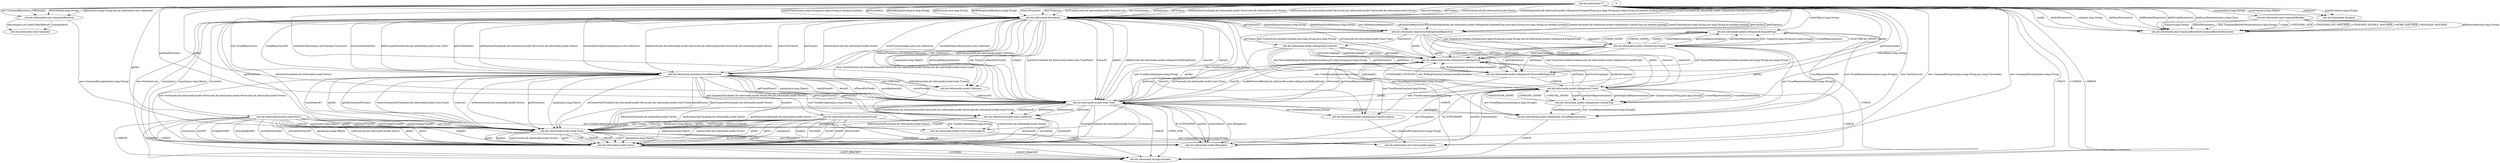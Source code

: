 digraph G {
  1 [ label="edu.kit.informatik.cmd.Command" ];
  2 [ label="E" ];
  3 [ label="edu.kit.informatik.cmd.CommandBuilder$CommandBuilderParameter" ];
  4 [ label="edu.kit.informatik.cmd.CommandBuilder" ];
  5 [ label="edu.kit.informatik.cmd.CommandException" ];
  6 [ label="edu.kit.informatik.cmd.CommandResolver" ];
  7 [ label="edu.kit.informatik.model.rollingstock.Coach$Type" ];
  8 [ label="edu.kit.informatik.model.rollingstock.VisualRepresentation" ];
  9 [ label="edu.kit.informatik.model.rollingstock.Coach" ];
  10 [ label="edu.kit.informatik.model.IdSupplier" ];
  11 [ label="edu.kit.informatik.model.rollingstock.RollingStock" ];
  12 [ label="edu.kit.informatik.model.train.Train" ];
  13 [ label="edu.kit.informatik.StringConstants" ];
  14 [ label="edu.kit.informatik.model.rollingstock.Engine$Type" ];
  15 [ label="edu.kit.informatik.model.rollingstock.Engine" ];
  16 [ label="edu.kit.informatik.model.rollingstock.PoweredRollingStock" ];
  17 [ label="edu.kit.informatik.model.rollingstock.TrainException" ];
  18 [ label="edu.kit.informatik.model.rollingstock.TrainSet" ];
  19 [ label="edu.kit.informatik.model.track.StandardTrack" ];
  20 [ label="edu.kit.informatik.model.Vector" ];
  21 [ label="edu.kit.informatik.model.track.Track" ];
  22 [ label="edu.kit.informatik.model.track.TrackException" ];
  23 [ label="edu.kit.informatik.model.track.Switch" ];
  24 [ label="edu.kit.informatik.model.train.TrainPoint" ];
  25 [ label="edu.kit.informatik.model.Collisions" ];
  26 [ label="edu.kit.informatik.repository.RollingStockRepository" ];
  27 [ label="edu.kit.informatik.repository.TrackRepository" ];
  28 [ label="edu.kit.informatik.Simulation" ];
  29 [ label="edu.kit.informatik.Terminal" ];
  30 [ label="edu.kit.informatik.UI" ];
  4 -> 3 [ label="addParameter(java.lang.String)" ];
  4 -> 3 [ label="sep(java.lang.String)" ];
  4 -> 3 [ label="addIntParameter()" ];
  4 -> 3 [ label="new CommandBuilderParameter(java.lang.String)" ];
  4 -> 3 [ label="->regex" ];
  4 -> 3 [ label="->OPTIONAL_SIGN" ];
  4 -> 3 [ label="->UNSIGNED_INT_MATCHER" ];
  4 -> 3 [ label="->UNSIGNED_DOUBLE_MATCHER" ];
  4 -> 3 [ label="->WORD_MATCHER" ];
  4 -> 3 [ label="->BOOLEAN_MATCHER" ];
  6 -> 1 [ label="commands#1" ];
  6 -> 1 [ label="execute(java.util.regex.MatchResult)" ];
  6 -> 5 [ label="new CommandException(java.lang.String)" ];
  7 -> 8 [ label="visualRepresentation#0" ];
  7 -> 8 [ label="new VisualRepresentation(java.lang.String[])" ];
  7 -> 9 [ label="->PASSENGER_SHORT" ];
  7 -> 9 [ label="->FREIGHT_SHORT" ];
  7 -> 9 [ label="->SPECIAL_SHORT" ];
  9 -> 10 [ label="ID_SUPPLIER#0" ];
  9 -> 7 [ label="type#0" ];
  9 -> 11 [ label="new RollingStock(int,boolean,boolean,boolean)" ];
  9 -> 10 [ label="nextId()" ];
  9 -> 11 [ label="getTrain()" ];
  9 -> 12 [ label="getId()" ];
  9 -> 7 [ label="getShortRepresentation()" ];
  9 -> 11 [ label="getLength()" ];
  9 -> 11 [ label="hasFrontCoupling()" ];
  9 -> 11 [ label="hasBackCoupling()" ];
  9 -> 7 [ label="getGraphicalRepresentation()" ];
  9 -> 10 [ label="removeId(int)" ];
  9 -> 10 [ label="new IdSupplier()" ];
  9 -> 8 [ label="new VisualRepresentation(java.lang.String[])" ];
  9 -> 7 [ label="new Type(java.lang.String,java.lang.String[])" ];
  9 -> 13 [ label="->SPACE" ];
  9 -> 11 [ label="->STANDARD_COUPLING" ];
  9 -> 7 [ label="->shortRepresentation" ];
  9 -> 7 [ label="->visualRepresentation" ];
  14 -> 8 [ label="visualRepresentation#0" ];
  14 -> 8 [ label="new VisualRepresentation(java.lang.String[])" ];
  14 -> 15 [ label="->ELECTRICAL_SHORT" ];
  14 -> 15 [ label="->STEAM_SHORT" ];
  14 -> 15 [ label="->DIESEL_SHORT" ];
  15 -> 14 [ label="type#0" ];
  15 -> 16 [ label="new PoweredRollingStock(int,boolean,boolean,java.lang.String,java.lang.String)" ];
  15 -> 14 [ label="getVisualRepresentation()" ];
  15 -> 11 [ label="getTrain()" ];
  15 -> 12 [ label="getId()" ];
  15 -> 14 [ label="getShortRepresentation()" ];
  15 -> 16 [ label="getTypeSeries()" ];
  15 -> 16 [ label="getName()" ];
  15 -> 11 [ label="getLength()" ];
  15 -> 11 [ label="hasFrontCoupling()" ];
  15 -> 11 [ label="hasBackCoupling()" ];
  15 -> 8 [ label="new VisualRepresentation(java.lang.String[])" ];
  15 -> 14 [ label="new Type(java.lang.String,java.lang.String[])" ];
  15 -> 13 [ label="->SPACE" ];
  15 -> 11 [ label="->STANDARD_COUPLING" ];
  15 -> 14 [ label="->shortRepresentation" ];
  15 -> 14 [ label="->visualRepresentation" ];
  16 -> 11 [ label="new RollingStock(int,boolean,boolean,boolean)" ];
  16 -> 17 [ label="new TrainException(java.lang.String)" ];
  16 -> 9 [ label="->PREFIX" ];
  11 -> 12 [ label="train#0" ];
  11 -> 16 [ label="getId()" ];
  11 -> 17 [ label="new TrainException(java.lang.String)" ];
  17 -> 5 [ label="new CommandException(java.lang.String)" ];
  18 -> 16 [ label="new PoweredRollingStock(int,boolean,boolean,java.lang.String,java.lang.String)" ];
  18 -> 16 [ label="getTypeSeries()" ];
  18 -> 11 [ label="getTrain()" ];
  18 -> 12 [ label="getId()" ];
  18 -> 16 [ label="getName()" ];
  18 -> 11 [ label="getLength()" ];
  18 -> 11 [ label="hasFrontCoupling()" ];
  18 -> 11 [ label="hasBackCoupling()" ];
  18 -> 8 [ label="new VisualRepresentation(java.lang.String[])" ];
  18 -> 13 [ label="->SPACE" ];
  8 -> 13 [ label="->SPACE" ];
  19 -> 20 [ label="start#0" ];
  19 -> 20 [ label="end#0" ];
  19 -> 20 [ label="direction#0" ];
  19 -> 21 [ label="nextTrack#0" ];
  19 -> 21 [ label="previousTrack#0" ];
  19 -> 21 [ label="new Track()" ];
  19 -> 20 [ label="equals(java.lang.Object)" ];
  19 -> 21 [ label="remove()" ];
  19 -> 20 [ label="subtract(edu.kit.informatik.model.Vector)" ];
  19 -> 20 [ label="getX()" ];
  19 -> 20 [ label="getY()" ];
  19 -> 20 [ label="normalize()" ];
  19 -> 20 [ label="length()" ];
  19 -> 20 [ label="inverted()" ];
  19 -> 21 [ label="equals(java.lang.Object)" ];
  19 -> 21 [ label="getId()" ];
  19 -> 22 [ label="new TrackException(java.lang.String)" ];
  19 -> 13 [ label="->SPACE" ];
  19 -> 13 [ label="->ARROW" ];
  23 -> 20 [ label="start#0" ];
  23 -> 20 [ label="straightEnd#0" ];
  23 -> 20 [ label="divergingEnd#0" ];
  23 -> 20 [ label="currentPosition#0" ];
  23 -> 20 [ label="currentDirection#0" ];
  23 -> 21 [ label="previousTrack#0" ];
  23 -> 21 [ label="nextStraightTrack#0" ];
  23 -> 21 [ label="nextDivergingTrack#0" ];
  23 -> 21 [ label="new Track()" ];
  23 -> 20 [ label="equals(java.lang.Object)" ];
  23 -> 21 [ label="remove()" ];
  23 -> 20 [ label="subtract(edu.kit.informatik.model.Vector)" ];
  23 -> 20 [ label="getX()" ];
  23 -> 20 [ label="getY()" ];
  23 -> 20 [ label="length()" ];
  23 -> 21 [ label="equals(java.lang.Object)" ];
  23 -> 20 [ label="normalize()" ];
  23 -> 21 [ label="getId()" ];
  23 -> 22 [ label="new TrackException(java.lang.String)" ];
  23 -> 13 [ label="->SPACE" ];
  23 -> 13 [ label="->ARROW" ];
  23 -> 13 [ label="->COMMA" ];
  21 -> 10 [ label="ID_SUPPLIER#0" ];
  21 -> 10 [ label="nextId()" ];
  21 -> 10 [ label="removeId(int)" ];
  21 -> 20 [ label="equals(java.lang.Object)" ];
  21 -> 20 [ label="getX()" ];
  21 -> 20 [ label="length()" ];
  21 -> 20 [ label="subtract(edu.kit.informatik.model.Vector)" ];
  21 -> 20 [ label="getY()" ];
  21 -> 10 [ label="new IdSupplier()" ];
  21 -> 20 [ label="->UP" ];
  21 -> 20 [ label="->DOWN" ];
  21 -> 20 [ label="->RIGHT" ];
  21 -> 20 [ label="->LEFT" ];
  22 -> 5 [ label="new CommandException(java.lang.String)" ];
  12 -> 10 [ label="ID_SUPPLIER#0" ];
  12 -> 11 [ label="parts#1" ];
  12 -> 24 [ label="trainPoints#1" ];
  12 -> 10 [ label="nextId()" ];
  12 -> 11 [ label="getTrain()" ];
  12 -> 11 [ label="setTrain(edu.kit.informatik.model.train.Train)" ];
  12 -> 11 [ label="canBeFollowedBy(edu.kit.informatik.model.rollingstock.RollingStock)" ];
  12 -> 11 [ label="isPowered()" ];
  12 -> 24 [ label="getPosition()" ];
  12 -> 10 [ label="removeId(int)" ];
  12 -> 8 [ label="getHeight()" ];
  12 -> 11 [ label="getVisualRepresentation()" ];
  12 -> 8 [ label="getLine(int)" ];
  12 -> 24 [ label="getDirection()" ];
  12 -> 20 [ label="inverted()" ];
  12 -> 21 [ label="isPointOnTrack(edu.kit.informatik.model.Vector)" ];
  12 -> 24 [ label="getTrack()" ];
  12 -> 20 [ label="add(edu.kit.informatik.model.Vector)" ];
  12 -> 21 [ label="findConnectedTrack(edu.kit.informatik.model.Vector)" ];
  12 -> 20 [ label="normalize()" ];
  12 -> 20 [ label="subtract(edu.kit.informatik.model.Vector)" ];
  12 -> 21 [ label="getOtherActiveEnd(edu.kit.informatik.model.Vector)" ];
  12 -> 10 [ label="new IdSupplier()" ];
  12 -> 17 [ label="new TrainException(java.lang.String)" ];
  12 -> 24 [ label="new TrainPoint(edu.kit.informatik.model.Vector,edu.kit.informatik.model.Vector,edu.kit.informatik.model.track.Track)" ];
  12 -> 13 [ label="->SPACE" ];
  12 -> 13 [ label="->NEW_LINE" ];
  24 -> 20 [ label="position#0" ];
  24 -> 20 [ label="direction#0" ];
  24 -> 21 [ label="track#0" ];
  24 -> 20 [ label="normalize()" ];
  24 -> 21 [ label="getAllPoints()" ];
  24 -> 21 [ label="findConnectedTrack(edu.kit.informatik.model.Vector)" ];
  25 -> 12 [ label="collisions#2" ];
  20 -> 13 [ label="->LEFT_BRACKET" ];
  20 -> 13 [ label="->COMMA" ];
  20 -> 13 [ label="->RIGHT_BRACKET" ];
  26 -> 9 [ label="coaches#1" ];
  26 -> 15 [ label="engines#1" ];
  26 -> 18 [ label="trainSets#1" ];
  26 -> 16 [ label="getId()" ];
  26 -> 9 [ label="getId()" ];
  26 -> 9 [ label="remove()" ];
  26 -> 11 [ label="getId()" ];
  26 -> 15 [ label="new Engine(int,boolean,boolean,java.lang.String,java.lang.String,edu.kit.informatik.model.rollingstock.Engine$Type)" ];
  26 -> 17 [ label="new TrainException(java.lang.String)" ];
  26 -> 9 [ label="new Coach(int,boolean,boolean,edu.kit.informatik.model.rollingstock.Coach$Type)" ];
  26 -> 18 [ label="new TrainSet(int,boolean,boolean,java.lang.String,java.lang.String)" ];
  27 -> 21 [ label="tracks#1" ];
  27 -> 21 [ label="trackStates#1" ];
  27 -> 12 [ label="trackStates#1" ];
  27 -> 21 [ label="getId()" ];
  27 -> 21 [ label="getAllConnectedTracks()" ];
  27 -> 21 [ label="removeConnectedTrack(edu.kit.informatik.model.track.Track)" ];
  27 -> 21 [ label="remove()" ];
  27 -> 21 [ label="setDirection(edu.kit.informatik.model.Vector)" ];
  27 -> 12 [ label="derail()" ];
  27 -> 21 [ label="getDirection()" ];
  27 -> 12 [ label="isPlacedOnTrack()" ];
  27 -> 12 [ label="moveBackwards()" ];
  27 -> 12 [ label="moveForward()" ];
  27 -> 25 [ label="addCollision(edu.kit.informatik.model.train.Train[])" ];
  27 -> 12 [ label="getTrainPoints()" ];
  27 -> 24 [ label="getPosition()" ];
  27 -> 12 [ label="equals(java.lang.Object)" ];
  27 -> 24 [ label="getOccupiedTracks()" ];
  27 -> 21 [ label="equals(java.lang.Object)" ];
  27 -> 21 [ label="setConnectedTrack(edu.kit.informatik.model.Vector,edu.kit.informatik.model.track.Track)" ];
  27 -> 21 [ label="getAllPoints()" ];
  27 -> 21 [ label="findConnectedTrack(edu.kit.informatik.model.Vector)" ];
  27 -> 19 [ label="new StandardTrack(edu.kit.informatik.model.Vector,edu.kit.informatik.model.Vector)" ];
  27 -> 22 [ label="new TrackException(java.lang.String)" ];
  27 -> 23 [ label="new Switch(edu.kit.informatik.model.Vector,edu.kit.informatik.model.Vector,edu.kit.informatik.model.Vector)" ];
  27 -> 25 [ label="new Collisions()" ];
  28 -> 27 [ label="trackRepository#0" ];
  28 -> 26 [ label="rollingStockRepository#0" ];
  28 -> 12 [ label="trains#1" ];
  28 -> 27 [ label="addStandardTrack(edu.kit.informatik.model.Vector,edu.kit.informatik.model.Vector)" ];
  28 -> 27 [ label="recalculateTrackOccupation(java.util.Collection)" ];
  28 -> 27 [ label="addSwitch(edu.kit.informatik.model.Vector,edu.kit.informatik.model.Vector,edu.kit.informatik.model.Vector)" ];
  28 -> 27 [ label="removeTrack(int)" ];
  28 -> 27 [ label="getTracks()" ];
  28 -> 27 [ label="setSwitch(int,edu.kit.informatik.model.Vector)" ];
  28 -> 26 [ label="createEngine(edu.kit.informatik.model.rollingstock.Engine$Type,java.lang.String,java.lang.String,int,boolean,boolean)" ];
  28 -> 26 [ label="createCoach(edu.kit.informatik.model.rollingstock.Coach$Type,int,boolean,boolean)" ];
  28 -> 26 [ label="createTrainSet(java.lang.String,java.lang.String,int,boolean,boolean)" ];
  28 -> 26 [ label="getCoaches()" ];
  28 -> 26 [ label="getEngines()" ];
  28 -> 26 [ label="getTrainSets()" ];
  28 -> 26 [ label="deleteRollingStock(java.lang.String)" ];
  28 -> 12 [ label="getId()" ];
  28 -> 12 [ label="addPart(edu.kit.informatik.model.rollingstock.RollingStock)" ];
  28 -> 12 [ label="remove()" ];
  28 -> 26 [ label="findRollingStockById(java.lang.String)" ];
  28 -> 12 [ label="derail()" ];
  28 -> 12 [ label="equals(java.lang.Object)" ];
  28 -> 11 [ label="getTrain()" ];
  28 -> 11 [ label="setTrain(edu.kit.informatik.model.train.Train)" ];
  28 -> 27 [ label="isAnySwitchNotSet()" ];
  28 -> 12 [ label="isPlacedOnTrack()" ];
  28 -> 12 [ label="isValid()" ];
  28 -> 20 [ label="normalize()" ];
  28 -> 21 [ label="isPointOnTrack(edu.kit.informatik.model.Vector)" ];
  28 -> 20 [ label="equals(java.lang.Object)" ];
  28 -> 21 [ label="getDirection()" ];
  28 -> 20 [ label="inverted()" ];
  28 -> 12 [ label="placeOnTrack(edu.kit.informatik.model.train.TrainPoint)" ];
  28 -> 27 [ label="findOccupiedTracks(edu.kit.informatik.model.train.Train)" ];
  28 -> 27 [ label="getTrackStates()" ];
  28 -> 27 [ label="moveTrains(boolean,java.util.Collection)" ];
  28 -> 25 [ label="addCollisions(edu.kit.informatik.model.Collisions)" ];
  28 -> 27 [ label="calculateStepCollisions(java.util.Collection)" ];
  28 -> 25 [ label="forEachTrain(java.util.function.Consumer)" ];
  28 -> 12 [ label="getVisualRepresentation()" ];
  28 -> 27 [ label="new TrackRepository()" ];
  28 -> 26 [ label="new RollingStockRepository()" ];
  28 -> 12 [ label="new Train()" ];
  28 -> 17 [ label="new TrainException(java.lang.String)" ];
  28 -> 22 [ label="new TrackException(java.lang.String)" ];
  28 -> 20 [ label="new Vector(int,int)" ];
  28 -> 24 [ label="new TrainPoint(edu.kit.informatik.model.Vector,edu.kit.informatik.model.Vector,edu.kit.informatik.model.track.Track)" ];
  28 -> 25 [ label="new Collisions()" ];
  30 -> 6 [ label="isRunning()" ];
  30 -> 6 [ label="execute(java.lang.String)" ];
  30 -> 29 [ label="readLine()" ];
  30 -> 29 [ label="printError(java.lang.String)" ];
  30 -> 6 [ label="register(java.lang.String,edu.kit.informatik.cmd.Command)" ];
  30 -> 3 [ label="build()" ];
  30 -> 3 [ label="addIntParameter()" ];
  30 -> 3 [ label="sep(java.lang.String)" ];
  30 -> 4 [ label="command(java.lang.String)" ];
  30 -> 28 [ label="doSteps(int)" ];
  30 -> 25 [ label="forEachCollision(java.util.function.Consumer)" ];
  30 -> 28 [ label="getTrains()" ];
  30 -> 12 [ label="getId()" ];
  30 -> 12 [ label="getHeadPosition()" ];
  30 -> 29 [ label="printLine(java.lang.Object)" ];
  30 -> 3 [ label="addPointParameter()" ];
  30 -> 28 [ label="addStandardTrack(edu.kit.informatik.model.Vector,edu.kit.informatik.model.Vector)" ];
  30 -> 21 [ label="getId()" ];
  30 -> 28 [ label="addSwitch(edu.kit.informatik.model.Vector,edu.kit.informatik.model.Vector,edu.kit.informatik.model.Vector)" ];
  30 -> 28 [ label="removeTrack(int)" ];
  30 -> 28 [ label="getTracks()" ];
  30 -> 28 [ label="setSwitch(int,edu.kit.informatik.model.Vector)" ];
  30 -> 3 [ label="addBooleanParameter()" ];
  30 -> 3 [ label="addStringParameter()" ];
  30 -> 3 [ label="addEnumParameter(java.lang.Class)" ];
  30 -> 28 [ label="createEngine(edu.kit.informatik.model.rollingstock.Engine$Type,java.lang.String,java.lang.String,int,boolean,boolean)" ];
  30 -> 14 [ label="valueOf(java.lang.String)" ];
  30 -> 16 [ label="getId()" ];
  30 -> 28 [ label="getEngines()" ];
  30 -> 28 [ label="createCoach(edu.kit.informatik.model.rollingstock.Coach$Type,int,boolean,boolean)" ];
  30 -> 7 [ label="valueOf(java.lang.String)" ];
  30 -> 9 [ label="getNumericalId()" ];
  30 -> 28 [ label="getCoaches()" ];
  30 -> 28 [ label="createTrainSet(java.lang.String,java.lang.String,int,boolean,boolean)" ];
  30 -> 28 [ label="getTrainSets()" ];
  30 -> 28 [ label="deleteRollingStock(java.lang.String)" ];
  30 -> 28 [ label="addTrain(int,java.lang.String)" ];
  30 -> 28 [ label="findRollingStockById(java.lang.String)" ];
  30 -> 11 [ label="getTypeString()" ];
  30 -> 28 [ label="removeTrain(int)" ];
  30 -> 28 [ label="showTrain(int)" ];
  30 -> 28 [ label="putTrain(int,edu.kit.informatik.model.Vector,int,int)" ];
  30 -> 20 [ label="new Vector(int,int)" ];
  30 -> 5 [ label="new CommandException(java.lang.String,java.lang.Throwable)" ];
  30 -> 5 [ label="new CommandException(java.lang.String)" ];
  30 -> 28 [ label="new Simulation()" ];
  30 -> 6 [ label="new CommandResolver()" ];
  30 -> 13 [ label="->SPACE" ];
  30 -> 13 [ label="->COMMA" ];
  30 -> 13 [ label="->ARROW" ];
}
